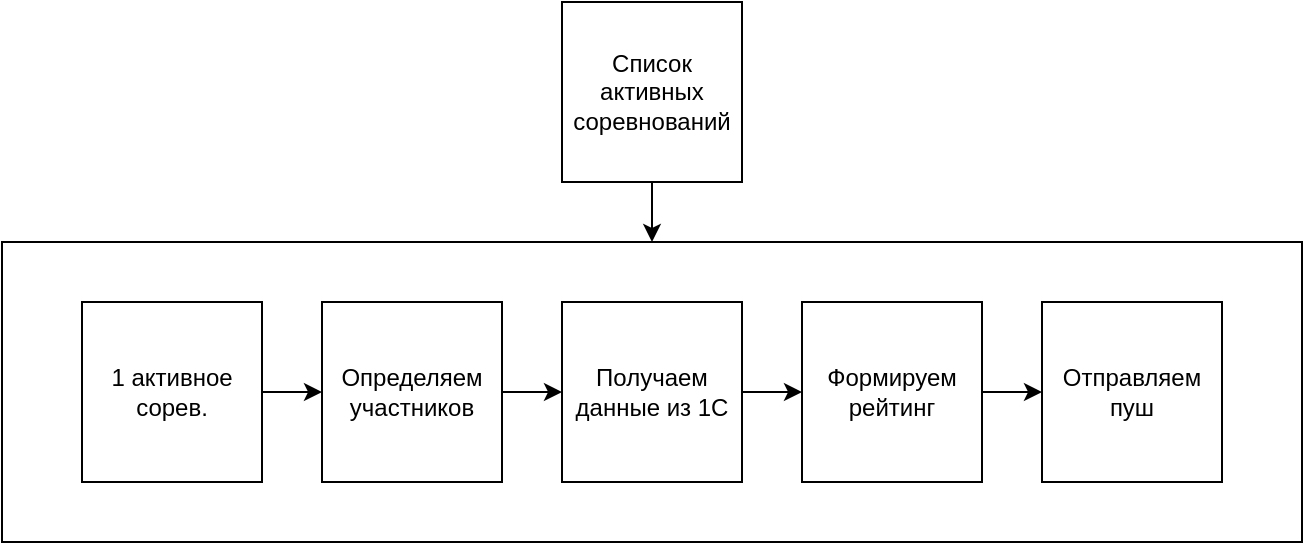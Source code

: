 <mxfile version="22.0.4" type="github">
  <diagram name="Page-1" id="88TUt0J1ghnv6gb6zTfj">
    <mxGraphModel dx="1050" dy="566" grid="1" gridSize="10" guides="1" tooltips="1" connect="1" arrows="1" fold="1" page="1" pageScale="1" pageWidth="1200" pageHeight="1920" math="0" shadow="0">
      <root>
        <mxCell id="0" />
        <mxCell id="1" parent="0" />
        <mxCell id="uW7BpsGsS2_Z-40oAiEc-11" value="" style="rounded=0;whiteSpace=wrap;html=1;fontSize=10;fillColor=none;" vertex="1" parent="1">
          <mxGeometry x="160" y="210" width="650" height="150" as="geometry" />
        </mxCell>
        <mxCell id="uW7BpsGsS2_Z-40oAiEc-12" style="edgeStyle=orthogonalEdgeStyle;rounded=0;orthogonalLoop=1;jettySize=auto;html=1;entryX=0.5;entryY=0;entryDx=0;entryDy=0;" edge="1" parent="1" source="uW7BpsGsS2_Z-40oAiEc-1" target="uW7BpsGsS2_Z-40oAiEc-11">
          <mxGeometry relative="1" as="geometry" />
        </mxCell>
        <mxCell id="uW7BpsGsS2_Z-40oAiEc-1" value="Список активных соревнований" style="whiteSpace=wrap;html=1;aspect=fixed;" vertex="1" parent="1">
          <mxGeometry x="440" y="90" width="90" height="90" as="geometry" />
        </mxCell>
        <mxCell id="uW7BpsGsS2_Z-40oAiEc-4" value="" style="edgeStyle=orthogonalEdgeStyle;rounded=0;orthogonalLoop=1;jettySize=auto;html=1;" edge="1" parent="1" source="uW7BpsGsS2_Z-40oAiEc-2" target="uW7BpsGsS2_Z-40oAiEc-3">
          <mxGeometry relative="1" as="geometry" />
        </mxCell>
        <mxCell id="uW7BpsGsS2_Z-40oAiEc-2" value="1 активное сорев." style="whiteSpace=wrap;html=1;aspect=fixed;" vertex="1" parent="1">
          <mxGeometry x="200" y="240" width="90" height="90" as="geometry" />
        </mxCell>
        <mxCell id="uW7BpsGsS2_Z-40oAiEc-6" value="" style="edgeStyle=orthogonalEdgeStyle;rounded=0;orthogonalLoop=1;jettySize=auto;html=1;" edge="1" parent="1" source="uW7BpsGsS2_Z-40oAiEc-3" target="uW7BpsGsS2_Z-40oAiEc-5">
          <mxGeometry relative="1" as="geometry" />
        </mxCell>
        <mxCell id="uW7BpsGsS2_Z-40oAiEc-3" value="Определяем участников" style="whiteSpace=wrap;html=1;aspect=fixed;" vertex="1" parent="1">
          <mxGeometry x="320" y="240" width="90" height="90" as="geometry" />
        </mxCell>
        <mxCell id="uW7BpsGsS2_Z-40oAiEc-8" value="" style="edgeStyle=orthogonalEdgeStyle;rounded=0;orthogonalLoop=1;jettySize=auto;html=1;" edge="1" parent="1" source="uW7BpsGsS2_Z-40oAiEc-5" target="uW7BpsGsS2_Z-40oAiEc-7">
          <mxGeometry relative="1" as="geometry" />
        </mxCell>
        <mxCell id="uW7BpsGsS2_Z-40oAiEc-5" value="Получаем данные из 1C" style="whiteSpace=wrap;html=1;aspect=fixed;" vertex="1" parent="1">
          <mxGeometry x="440" y="240" width="90" height="90" as="geometry" />
        </mxCell>
        <mxCell id="uW7BpsGsS2_Z-40oAiEc-10" value="" style="edgeStyle=orthogonalEdgeStyle;rounded=0;orthogonalLoop=1;jettySize=auto;html=1;" edge="1" parent="1" source="uW7BpsGsS2_Z-40oAiEc-7" target="uW7BpsGsS2_Z-40oAiEc-9">
          <mxGeometry relative="1" as="geometry" />
        </mxCell>
        <mxCell id="uW7BpsGsS2_Z-40oAiEc-7" value="Формируем рейтинг" style="whiteSpace=wrap;html=1;aspect=fixed;" vertex="1" parent="1">
          <mxGeometry x="560" y="240" width="90" height="90" as="geometry" />
        </mxCell>
        <mxCell id="uW7BpsGsS2_Z-40oAiEc-9" value="Отправляем пуш" style="whiteSpace=wrap;html=1;aspect=fixed;" vertex="1" parent="1">
          <mxGeometry x="680" y="240" width="90" height="90" as="geometry" />
        </mxCell>
      </root>
    </mxGraphModel>
  </diagram>
</mxfile>
